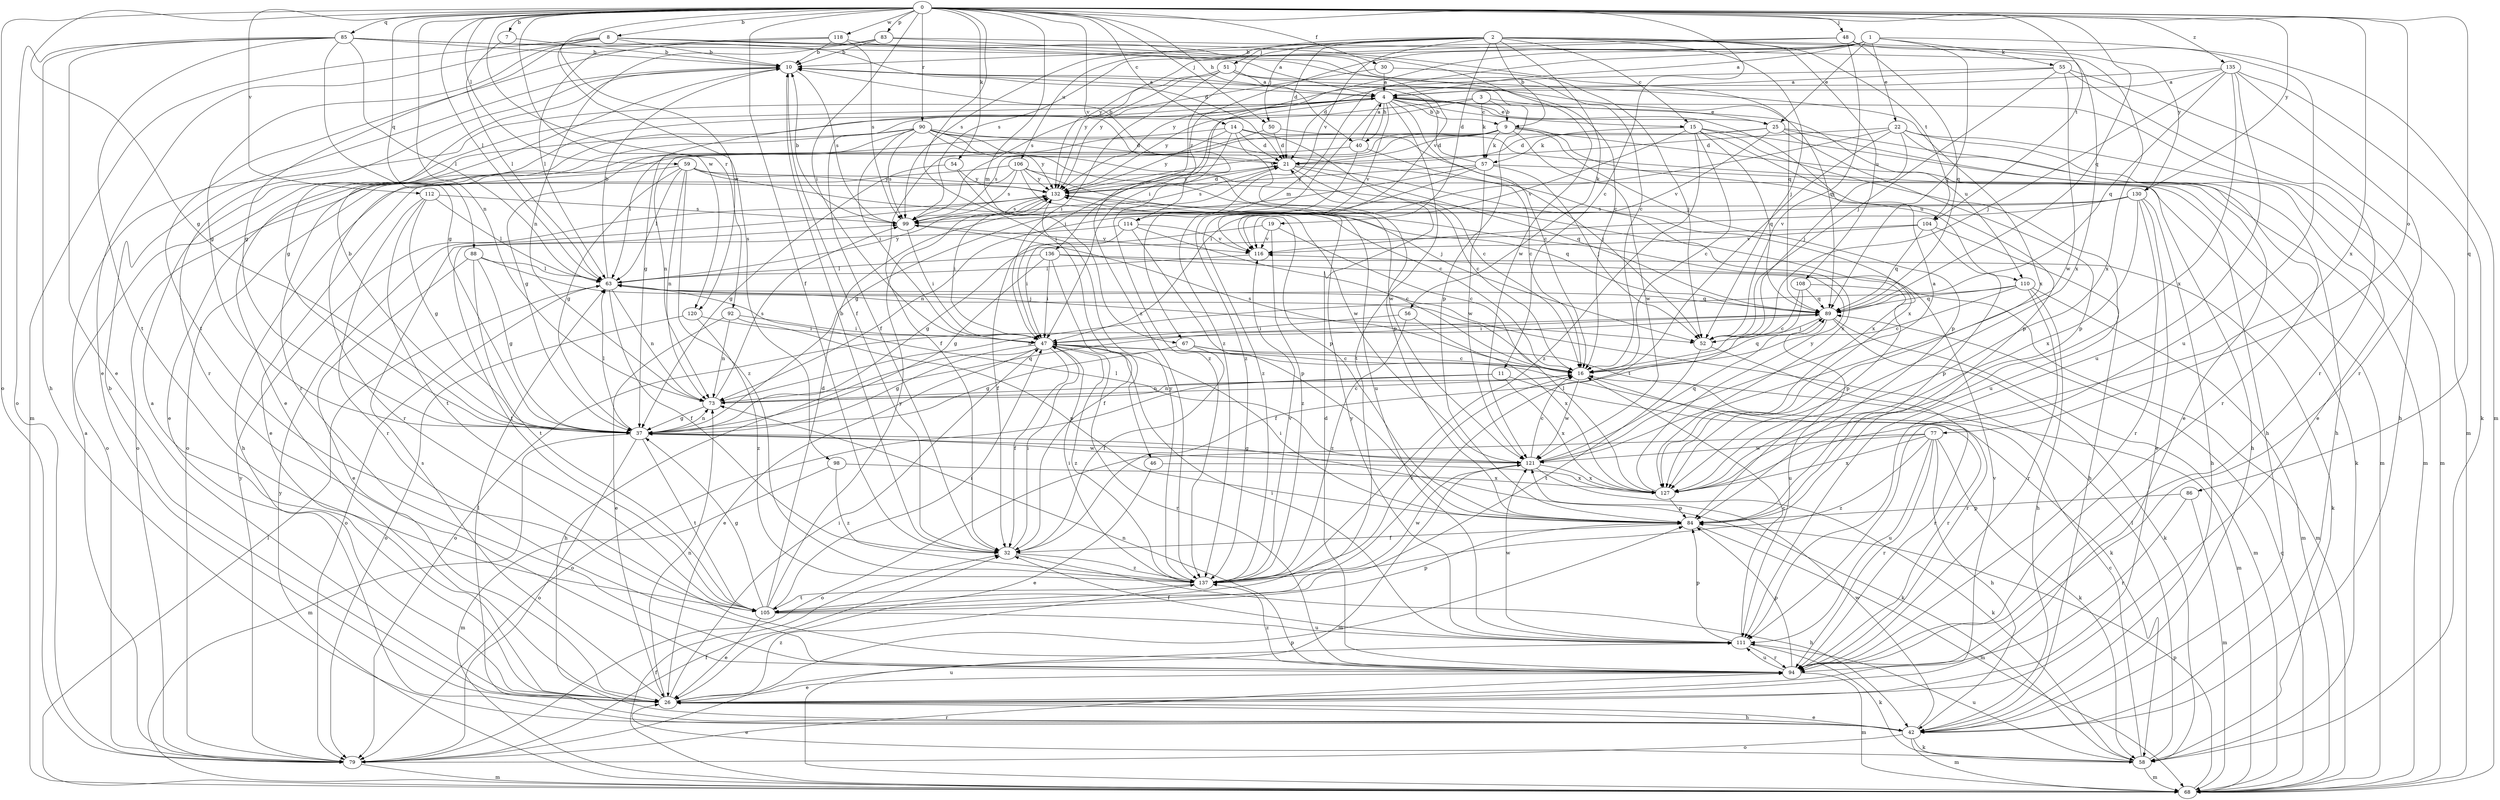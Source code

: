 strict digraph  {
0;
1;
2;
3;
4;
7;
8;
9;
10;
11;
14;
15;
16;
19;
21;
22;
25;
26;
30;
32;
37;
40;
42;
46;
47;
48;
50;
51;
52;
54;
55;
56;
57;
58;
59;
63;
67;
68;
73;
77;
79;
83;
84;
85;
86;
88;
89;
90;
92;
94;
98;
99;
104;
105;
106;
108;
110;
111;
112;
114;
116;
118;
120;
121;
127;
130;
132;
135;
136;
137;
0 -> 7  [label=b];
0 -> 8  [label=b];
0 -> 11  [label=c];
0 -> 14  [label=c];
0 -> 30  [label=f];
0 -> 32  [label=f];
0 -> 37  [label=g];
0 -> 40  [label=h];
0 -> 46  [label=i];
0 -> 47  [label=i];
0 -> 48  [label=j];
0 -> 50  [label=j];
0 -> 54  [label=k];
0 -> 59  [label=l];
0 -> 63  [label=l];
0 -> 67  [label=m];
0 -> 73  [label=n];
0 -> 77  [label=o];
0 -> 79  [label=o];
0 -> 83  [label=p];
0 -> 85  [label=q];
0 -> 86  [label=q];
0 -> 88  [label=q];
0 -> 89  [label=q];
0 -> 90  [label=r];
0 -> 92  [label=r];
0 -> 98  [label=s];
0 -> 104  [label=t];
0 -> 112  [label=v];
0 -> 114  [label=v];
0 -> 118  [label=w];
0 -> 120  [label=w];
0 -> 127  [label=x];
0 -> 130  [label=y];
0 -> 135  [label=z];
1 -> 4  [label=a];
1 -> 22  [label=e];
1 -> 25  [label=e];
1 -> 47  [label=i];
1 -> 55  [label=k];
1 -> 67  [label=m];
1 -> 68  [label=m];
1 -> 89  [label=q];
1 -> 99  [label=s];
1 -> 136  [label=z];
2 -> 9  [label=b];
2 -> 15  [label=c];
2 -> 19  [label=d];
2 -> 21  [label=d];
2 -> 50  [label=j];
2 -> 51  [label=j];
2 -> 52  [label=j];
2 -> 56  [label=k];
2 -> 99  [label=s];
2 -> 104  [label=t];
2 -> 106  [label=u];
2 -> 108  [label=u];
2 -> 114  [label=v];
2 -> 127  [label=x];
2 -> 130  [label=y];
2 -> 137  [label=z];
3 -> 9  [label=b];
3 -> 25  [label=e];
3 -> 47  [label=i];
3 -> 57  [label=k];
3 -> 94  [label=r];
4 -> 9  [label=b];
4 -> 15  [label=c];
4 -> 16  [label=c];
4 -> 25  [label=e];
4 -> 26  [label=e];
4 -> 32  [label=f];
4 -> 37  [label=g];
4 -> 40  [label=h];
4 -> 42  [label=h];
4 -> 105  [label=t];
4 -> 110  [label=u];
4 -> 116  [label=v];
4 -> 132  [label=y];
4 -> 137  [label=z];
7 -> 10  [label=b];
7 -> 63  [label=l];
8 -> 10  [label=b];
8 -> 16  [label=c];
8 -> 26  [label=e];
8 -> 37  [label=g];
8 -> 68  [label=m];
8 -> 89  [label=q];
8 -> 116  [label=v];
8 -> 120  [label=w];
9 -> 21  [label=d];
9 -> 57  [label=k];
9 -> 68  [label=m];
9 -> 79  [label=o];
9 -> 84  [label=p];
9 -> 99  [label=s];
9 -> 110  [label=u];
9 -> 121  [label=w];
9 -> 132  [label=y];
10 -> 4  [label=a];
10 -> 32  [label=f];
10 -> 37  [label=g];
10 -> 84  [label=p];
10 -> 94  [label=r];
10 -> 99  [label=s];
11 -> 73  [label=n];
11 -> 79  [label=o];
11 -> 94  [label=r];
11 -> 127  [label=x];
14 -> 16  [label=c];
14 -> 21  [label=d];
14 -> 52  [label=j];
14 -> 63  [label=l];
14 -> 84  [label=p];
14 -> 132  [label=y];
14 -> 137  [label=z];
15 -> 16  [label=c];
15 -> 57  [label=k];
15 -> 68  [label=m];
15 -> 84  [label=p];
15 -> 89  [label=q];
15 -> 111  [label=u];
15 -> 116  [label=v];
15 -> 137  [label=z];
16 -> 73  [label=n];
16 -> 89  [label=q];
16 -> 94  [label=r];
16 -> 99  [label=s];
16 -> 121  [label=w];
19 -> 16  [label=c];
19 -> 47  [label=i];
19 -> 116  [label=v];
19 -> 137  [label=z];
21 -> 10  [label=b];
21 -> 16  [label=c];
21 -> 89  [label=q];
21 -> 99  [label=s];
21 -> 127  [label=x];
21 -> 132  [label=y];
22 -> 21  [label=d];
22 -> 26  [label=e];
22 -> 47  [label=i];
22 -> 52  [label=j];
22 -> 68  [label=m];
22 -> 94  [label=r];
22 -> 105  [label=t];
25 -> 21  [label=d];
25 -> 26  [label=e];
25 -> 42  [label=h];
25 -> 79  [label=o];
25 -> 84  [label=p];
25 -> 116  [label=v];
26 -> 4  [label=a];
26 -> 10  [label=b];
26 -> 42  [label=h];
26 -> 47  [label=i];
26 -> 73  [label=n];
26 -> 99  [label=s];
26 -> 111  [label=u];
26 -> 116  [label=v];
26 -> 137  [label=z];
30 -> 4  [label=a];
30 -> 52  [label=j];
30 -> 132  [label=y];
32 -> 10  [label=b];
32 -> 42  [label=h];
32 -> 47  [label=i];
32 -> 137  [label=z];
37 -> 10  [label=b];
37 -> 58  [label=k];
37 -> 63  [label=l];
37 -> 68  [label=m];
37 -> 73  [label=n];
37 -> 79  [label=o];
37 -> 105  [label=t];
37 -> 121  [label=w];
40 -> 4  [label=a];
40 -> 16  [label=c];
40 -> 32  [label=f];
40 -> 137  [label=z];
42 -> 26  [label=e];
42 -> 58  [label=k];
42 -> 63  [label=l];
42 -> 68  [label=m];
42 -> 79  [label=o];
42 -> 121  [label=w];
46 -> 26  [label=e];
46 -> 127  [label=x];
47 -> 16  [label=c];
47 -> 26  [label=e];
47 -> 32  [label=f];
47 -> 37  [label=g];
47 -> 42  [label=h];
47 -> 58  [label=k];
47 -> 94  [label=r];
47 -> 137  [label=z];
48 -> 10  [label=b];
48 -> 52  [label=j];
48 -> 89  [label=q];
48 -> 111  [label=u];
48 -> 132  [label=y];
50 -> 21  [label=d];
50 -> 42  [label=h];
50 -> 73  [label=n];
51 -> 4  [label=a];
51 -> 47  [label=i];
51 -> 89  [label=q];
51 -> 99  [label=s];
51 -> 127  [label=x];
51 -> 132  [label=y];
52 -> 94  [label=r];
52 -> 105  [label=t];
54 -> 37  [label=g];
54 -> 121  [label=w];
54 -> 132  [label=y];
55 -> 4  [label=a];
55 -> 52  [label=j];
55 -> 68  [label=m];
55 -> 94  [label=r];
55 -> 121  [label=w];
55 -> 132  [label=y];
56 -> 47  [label=i];
56 -> 127  [label=x];
56 -> 137  [label=z];
57 -> 10  [label=b];
57 -> 37  [label=g];
57 -> 42  [label=h];
57 -> 52  [label=j];
57 -> 121  [label=w];
57 -> 132  [label=y];
57 -> 137  [label=z];
58 -> 16  [label=c];
58 -> 26  [label=e];
58 -> 63  [label=l];
58 -> 68  [label=m];
58 -> 111  [label=u];
59 -> 37  [label=g];
59 -> 63  [label=l];
59 -> 73  [label=n];
59 -> 84  [label=p];
59 -> 94  [label=r];
59 -> 127  [label=x];
59 -> 132  [label=y];
59 -> 137  [label=z];
63 -> 10  [label=b];
63 -> 32  [label=f];
63 -> 73  [label=n];
63 -> 79  [label=o];
63 -> 89  [label=q];
63 -> 132  [label=y];
67 -> 16  [label=c];
67 -> 32  [label=f];
67 -> 37  [label=g];
67 -> 68  [label=m];
68 -> 32  [label=f];
68 -> 63  [label=l];
68 -> 84  [label=p];
68 -> 89  [label=q];
68 -> 132  [label=y];
73 -> 16  [label=c];
73 -> 37  [label=g];
73 -> 89  [label=q];
73 -> 99  [label=s];
77 -> 42  [label=h];
77 -> 58  [label=k];
77 -> 79  [label=o];
77 -> 94  [label=r];
77 -> 111  [label=u];
77 -> 121  [label=w];
77 -> 127  [label=x];
77 -> 137  [label=z];
79 -> 4  [label=a];
79 -> 32  [label=f];
79 -> 68  [label=m];
79 -> 84  [label=p];
79 -> 94  [label=r];
79 -> 132  [label=y];
83 -> 10  [label=b];
83 -> 73  [label=n];
83 -> 105  [label=t];
83 -> 121  [label=w];
83 -> 127  [label=x];
84 -> 32  [label=f];
84 -> 47  [label=i];
84 -> 68  [label=m];
85 -> 4  [label=a];
85 -> 10  [label=b];
85 -> 21  [label=d];
85 -> 26  [label=e];
85 -> 37  [label=g];
85 -> 42  [label=h];
85 -> 63  [label=l];
85 -> 79  [label=o];
85 -> 105  [label=t];
86 -> 68  [label=m];
86 -> 84  [label=p];
86 -> 94  [label=r];
88 -> 26  [label=e];
88 -> 37  [label=g];
88 -> 52  [label=j];
88 -> 63  [label=l];
88 -> 105  [label=t];
89 -> 47  [label=i];
89 -> 52  [label=j];
89 -> 58  [label=k];
89 -> 68  [label=m];
89 -> 79  [label=o];
89 -> 111  [label=u];
90 -> 21  [label=d];
90 -> 26  [label=e];
90 -> 37  [label=g];
90 -> 47  [label=i];
90 -> 79  [label=o];
90 -> 99  [label=s];
90 -> 111  [label=u];
90 -> 121  [label=w];
90 -> 127  [label=x];
90 -> 132  [label=y];
92 -> 26  [label=e];
92 -> 47  [label=i];
92 -> 73  [label=n];
92 -> 84  [label=p];
94 -> 21  [label=d];
94 -> 26  [label=e];
94 -> 68  [label=m];
94 -> 73  [label=n];
94 -> 84  [label=p];
94 -> 111  [label=u];
94 -> 137  [label=z];
98 -> 68  [label=m];
98 -> 127  [label=x];
98 -> 137  [label=z];
99 -> 10  [label=b];
99 -> 47  [label=i];
99 -> 116  [label=v];
104 -> 37  [label=g];
104 -> 42  [label=h];
104 -> 84  [label=p];
104 -> 89  [label=q];
104 -> 116  [label=v];
105 -> 21  [label=d];
105 -> 26  [label=e];
105 -> 37  [label=g];
105 -> 47  [label=i];
105 -> 84  [label=p];
105 -> 111  [label=u];
105 -> 132  [label=y];
106 -> 16  [label=c];
106 -> 26  [label=e];
106 -> 42  [label=h];
106 -> 52  [label=j];
106 -> 58  [label=k];
106 -> 99  [label=s];
106 -> 132  [label=y];
108 -> 16  [label=c];
108 -> 32  [label=f];
108 -> 68  [label=m];
108 -> 89  [label=q];
110 -> 16  [label=c];
110 -> 42  [label=h];
110 -> 68  [label=m];
110 -> 73  [label=n];
110 -> 89  [label=q];
110 -> 94  [label=r];
111 -> 16  [label=c];
111 -> 32  [label=f];
111 -> 47  [label=i];
111 -> 58  [label=k];
111 -> 84  [label=p];
111 -> 94  [label=r];
111 -> 121  [label=w];
111 -> 132  [label=y];
112 -> 37  [label=g];
112 -> 63  [label=l];
112 -> 94  [label=r];
112 -> 99  [label=s];
112 -> 105  [label=t];
114 -> 16  [label=c];
114 -> 32  [label=f];
114 -> 84  [label=p];
114 -> 105  [label=t];
114 -> 116  [label=v];
116 -> 63  [label=l];
118 -> 10  [label=b];
118 -> 16  [label=c];
118 -> 37  [label=g];
118 -> 63  [label=l];
118 -> 99  [label=s];
120 -> 47  [label=i];
120 -> 79  [label=o];
120 -> 137  [label=z];
121 -> 4  [label=a];
121 -> 16  [label=c];
121 -> 37  [label=g];
121 -> 58  [label=k];
121 -> 63  [label=l];
121 -> 68  [label=m];
121 -> 89  [label=q];
121 -> 127  [label=x];
127 -> 63  [label=l];
127 -> 84  [label=p];
127 -> 132  [label=y];
130 -> 26  [label=e];
130 -> 42  [label=h];
130 -> 73  [label=n];
130 -> 94  [label=r];
130 -> 99  [label=s];
130 -> 116  [label=v];
130 -> 127  [label=x];
132 -> 21  [label=d];
132 -> 47  [label=i];
132 -> 89  [label=q];
132 -> 99  [label=s];
135 -> 4  [label=a];
135 -> 21  [label=d];
135 -> 52  [label=j];
135 -> 58  [label=k];
135 -> 89  [label=q];
135 -> 94  [label=r];
135 -> 111  [label=u];
135 -> 127  [label=x];
136 -> 32  [label=f];
136 -> 37  [label=g];
136 -> 47  [label=i];
136 -> 58  [label=k];
136 -> 63  [label=l];
136 -> 84  [label=p];
137 -> 16  [label=c];
137 -> 47  [label=i];
137 -> 105  [label=t];
137 -> 116  [label=v];
137 -> 121  [label=w];
137 -> 132  [label=y];
}
